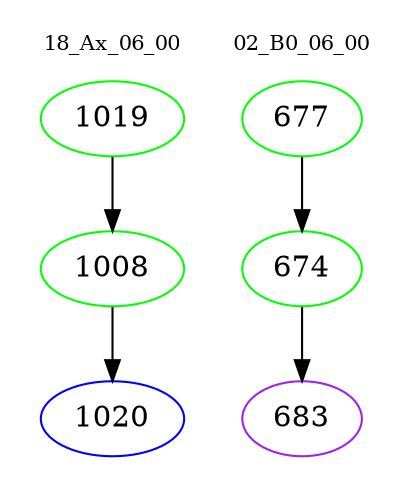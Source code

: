 digraph{
subgraph cluster_0 {
color = white
label = "18_Ax_06_00";
fontsize=10;
T0_1019 [label="1019", color="green"]
T0_1019 -> T0_1008 [color="black"]
T0_1008 [label="1008", color="green"]
T0_1008 -> T0_1020 [color="black"]
T0_1020 [label="1020", color="blue"]
}
subgraph cluster_1 {
color = white
label = "02_B0_06_00";
fontsize=10;
T1_677 [label="677", color="green"]
T1_677 -> T1_674 [color="black"]
T1_674 [label="674", color="green"]
T1_674 -> T1_683 [color="black"]
T1_683 [label="683", color="purple"]
}
}
